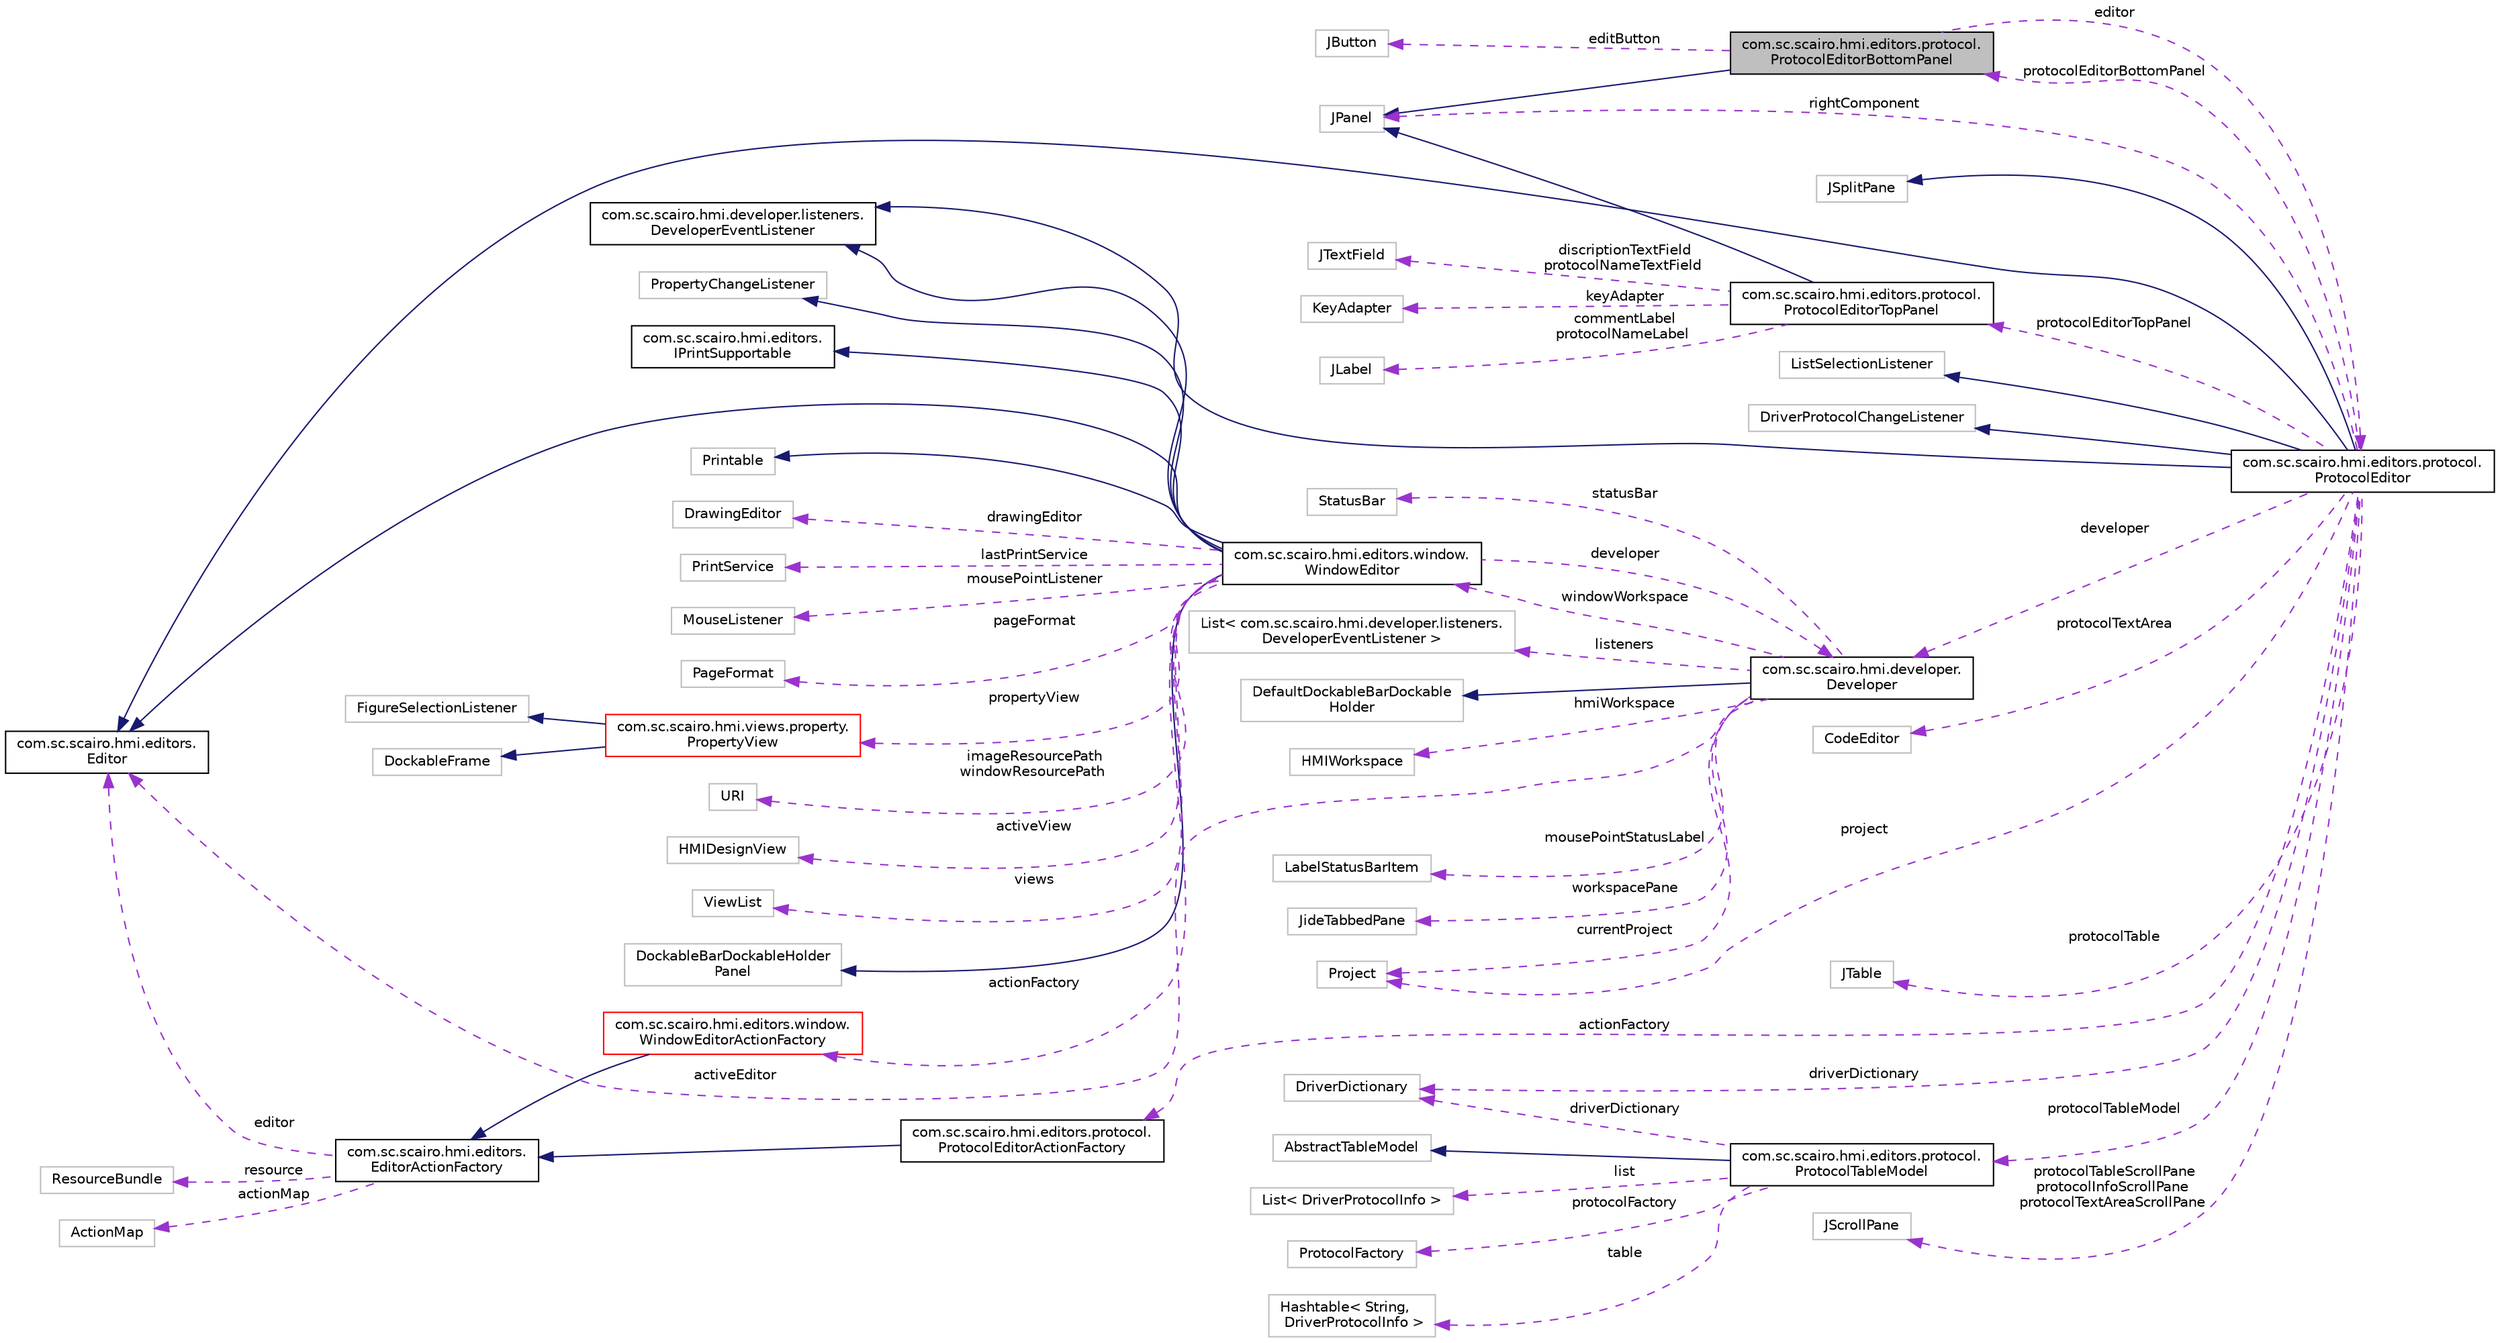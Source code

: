 digraph "com.sc.scairo.hmi.editors.protocol.ProtocolEditorBottomPanel"
{
 // LATEX_PDF_SIZE
  edge [fontname="Helvetica",fontsize="10",labelfontname="Helvetica",labelfontsize="10"];
  node [fontname="Helvetica",fontsize="10",shape=record];
  rankdir="LR";
  Node1 [label="com.sc.scairo.hmi.editors.protocol.\lProtocolEditorBottomPanel",height=0.2,width=0.4,color="black", fillcolor="grey75", style="filled", fontcolor="black",tooltip=" "];
  Node2 -> Node1 [dir="back",color="midnightblue",fontsize="10",style="solid",fontname="Helvetica"];
  Node2 [label="JPanel",height=0.2,width=0.4,color="grey75", fillcolor="white", style="filled",tooltip=" "];
  Node3 -> Node1 [dir="back",color="darkorchid3",fontsize="10",style="dashed",label=" editButton" ,fontname="Helvetica"];
  Node3 [label="JButton",height=0.2,width=0.4,color="grey75", fillcolor="white", style="filled",tooltip=" "];
  Node4 -> Node1 [dir="back",color="darkorchid3",fontsize="10",style="dashed",label=" editor" ,fontname="Helvetica"];
  Node4 [label="com.sc.scairo.hmi.editors.protocol.\lProtocolEditor",height=0.2,width=0.4,color="black", fillcolor="white", style="filled",URL="$classcom_1_1sc_1_1scairo_1_1hmi_1_1editors_1_1protocol_1_1_protocol_editor.html",tooltip=" "];
  Node5 -> Node4 [dir="back",color="midnightblue",fontsize="10",style="solid",fontname="Helvetica"];
  Node5 [label="JSplitPane",height=0.2,width=0.4,color="grey75", fillcolor="white", style="filled",tooltip=" "];
  Node6 -> Node4 [dir="back",color="midnightblue",fontsize="10",style="solid",fontname="Helvetica"];
  Node6 [label="com.sc.scairo.hmi.developer.listeners.\lDeveloperEventListener",height=0.2,width=0.4,color="black", fillcolor="white", style="filled",URL="$interfacecom_1_1sc_1_1scairo_1_1hmi_1_1developer_1_1listeners_1_1_developer_event_listener.html",tooltip=" "];
  Node7 -> Node4 [dir="back",color="midnightblue",fontsize="10",style="solid",fontname="Helvetica"];
  Node7 [label="com.sc.scairo.hmi.editors.\lEditor",height=0.2,width=0.4,color="black", fillcolor="white", style="filled",URL="$interfacecom_1_1sc_1_1scairo_1_1hmi_1_1editors_1_1_editor.html",tooltip=" "];
  Node8 -> Node4 [dir="back",color="midnightblue",fontsize="10",style="solid",fontname="Helvetica"];
  Node8 [label="ListSelectionListener",height=0.2,width=0.4,color="grey75", fillcolor="white", style="filled",tooltip=" "];
  Node9 -> Node4 [dir="back",color="midnightblue",fontsize="10",style="solid",fontname="Helvetica"];
  Node9 [label="DriverProtocolChangeListener",height=0.2,width=0.4,color="grey75", fillcolor="white", style="filled",tooltip=" "];
  Node10 -> Node4 [dir="back",color="darkorchid3",fontsize="10",style="dashed",label=" actionFactory" ,fontname="Helvetica"];
  Node10 [label="com.sc.scairo.hmi.editors.protocol.\lProtocolEditorActionFactory",height=0.2,width=0.4,color="black", fillcolor="white", style="filled",URL="$classcom_1_1sc_1_1scairo_1_1hmi_1_1editors_1_1protocol_1_1_protocol_editor_action_factory.html",tooltip=" "];
  Node11 -> Node10 [dir="back",color="midnightblue",fontsize="10",style="solid",fontname="Helvetica"];
  Node11 [label="com.sc.scairo.hmi.editors.\lEditorActionFactory",height=0.2,width=0.4,color="black", fillcolor="white", style="filled",URL="$classcom_1_1sc_1_1scairo_1_1hmi_1_1editors_1_1_editor_action_factory.html",tooltip=" "];
  Node12 -> Node11 [dir="back",color="darkorchid3",fontsize="10",style="dashed",label=" resource" ,fontname="Helvetica"];
  Node12 [label="ResourceBundle",height=0.2,width=0.4,color="grey75", fillcolor="white", style="filled",tooltip=" "];
  Node13 -> Node11 [dir="back",color="darkorchid3",fontsize="10",style="dashed",label=" actionMap" ,fontname="Helvetica"];
  Node13 [label="ActionMap",height=0.2,width=0.4,color="grey75", fillcolor="white", style="filled",tooltip=" "];
  Node7 -> Node11 [dir="back",color="darkorchid3",fontsize="10",style="dashed",label=" editor" ,fontname="Helvetica"];
  Node14 -> Node4 [dir="back",color="darkorchid3",fontsize="10",style="dashed",label=" protocolEditorTopPanel" ,fontname="Helvetica"];
  Node14 [label="com.sc.scairo.hmi.editors.protocol.\lProtocolEditorTopPanel",height=0.2,width=0.4,color="black", fillcolor="white", style="filled",URL="$classcom_1_1sc_1_1scairo_1_1hmi_1_1editors_1_1protocol_1_1_protocol_editor_top_panel.html",tooltip=" "];
  Node2 -> Node14 [dir="back",color="midnightblue",fontsize="10",style="solid",fontname="Helvetica"];
  Node15 -> Node14 [dir="back",color="darkorchid3",fontsize="10",style="dashed",label=" discriptionTextField\nprotocolNameTextField" ,fontname="Helvetica"];
  Node15 [label="JTextField",height=0.2,width=0.4,color="grey75", fillcolor="white", style="filled",tooltip=" "];
  Node16 -> Node14 [dir="back",color="darkorchid3",fontsize="10",style="dashed",label=" keyAdapter" ,fontname="Helvetica"];
  Node16 [label="KeyAdapter",height=0.2,width=0.4,color="grey75", fillcolor="white", style="filled",tooltip=" "];
  Node17 -> Node14 [dir="back",color="darkorchid3",fontsize="10",style="dashed",label=" commentLabel\nprotocolNameLabel" ,fontname="Helvetica"];
  Node17 [label="JLabel",height=0.2,width=0.4,color="grey75", fillcolor="white", style="filled",tooltip=" "];
  Node18 -> Node4 [dir="back",color="darkorchid3",fontsize="10",style="dashed",label=" protocolTextArea" ,fontname="Helvetica"];
  Node18 [label="CodeEditor",height=0.2,width=0.4,color="grey75", fillcolor="white", style="filled",tooltip=" "];
  Node1 -> Node4 [dir="back",color="darkorchid3",fontsize="10",style="dashed",label=" protocolEditorBottomPanel" ,fontname="Helvetica"];
  Node19 -> Node4 [dir="back",color="darkorchid3",fontsize="10",style="dashed",label=" driverDictionary" ,fontname="Helvetica"];
  Node19 [label="DriverDictionary",height=0.2,width=0.4,color="grey75", fillcolor="white", style="filled",tooltip=" "];
  Node20 -> Node4 [dir="back",color="darkorchid3",fontsize="10",style="dashed",label=" protocolTable" ,fontname="Helvetica"];
  Node20 [label="JTable",height=0.2,width=0.4,color="grey75", fillcolor="white", style="filled",tooltip=" "];
  Node2 -> Node4 [dir="back",color="darkorchid3",fontsize="10",style="dashed",label=" rightComponent" ,fontname="Helvetica"];
  Node21 -> Node4 [dir="back",color="darkorchid3",fontsize="10",style="dashed",label=" developer" ,fontname="Helvetica"];
  Node21 [label="com.sc.scairo.hmi.developer.\lDeveloper",height=0.2,width=0.4,color="black", fillcolor="white", style="filled",URL="$classcom_1_1sc_1_1scairo_1_1hmi_1_1developer_1_1_developer.html",tooltip=" "];
  Node22 -> Node21 [dir="back",color="midnightblue",fontsize="10",style="solid",fontname="Helvetica"];
  Node22 [label="DefaultDockableBarDockable\lHolder",height=0.2,width=0.4,color="grey75", fillcolor="white", style="filled",tooltip=" "];
  Node23 -> Node21 [dir="back",color="darkorchid3",fontsize="10",style="dashed",label=" hmiWorkspace" ,fontname="Helvetica"];
  Node23 [label="HMIWorkspace",height=0.2,width=0.4,color="grey75", fillcolor="white", style="filled",tooltip=" "];
  Node24 -> Node21 [dir="back",color="darkorchid3",fontsize="10",style="dashed",label=" windowWorkspace" ,fontname="Helvetica"];
  Node24 [label="com.sc.scairo.hmi.editors.window.\lWindowEditor",height=0.2,width=0.4,color="black", fillcolor="white", style="filled",URL="$classcom_1_1sc_1_1scairo_1_1hmi_1_1editors_1_1window_1_1_window_editor.html",tooltip=" "];
  Node25 -> Node24 [dir="back",color="midnightblue",fontsize="10",style="solid",fontname="Helvetica"];
  Node25 [label="DockableBarDockableHolder\lPanel",height=0.2,width=0.4,color="grey75", fillcolor="white", style="filled",tooltip=" "];
  Node6 -> Node24 [dir="back",color="midnightblue",fontsize="10",style="solid",fontname="Helvetica"];
  Node26 -> Node24 [dir="back",color="midnightblue",fontsize="10",style="solid",fontname="Helvetica"];
  Node26 [label="PropertyChangeListener",height=0.2,width=0.4,color="grey75", fillcolor="white", style="filled",tooltip=" "];
  Node7 -> Node24 [dir="back",color="midnightblue",fontsize="10",style="solid",fontname="Helvetica"];
  Node27 -> Node24 [dir="back",color="midnightblue",fontsize="10",style="solid",fontname="Helvetica"];
  Node27 [label="com.sc.scairo.hmi.editors.\lIPrintSupportable",height=0.2,width=0.4,color="black", fillcolor="white", style="filled",URL="$interfacecom_1_1sc_1_1scairo_1_1hmi_1_1editors_1_1_i_print_supportable.html",tooltip=" "];
  Node28 -> Node24 [dir="back",color="midnightblue",fontsize="10",style="solid",fontname="Helvetica"];
  Node28 [label="Printable",height=0.2,width=0.4,color="grey75", fillcolor="white", style="filled",tooltip=" "];
  Node29 -> Node24 [dir="back",color="darkorchid3",fontsize="10",style="dashed",label=" drawingEditor" ,fontname="Helvetica"];
  Node29 [label="DrawingEditor",height=0.2,width=0.4,color="grey75", fillcolor="white", style="filled",tooltip=" "];
  Node30 -> Node24 [dir="back",color="darkorchid3",fontsize="10",style="dashed",label=" lastPrintService" ,fontname="Helvetica"];
  Node30 [label="PrintService",height=0.2,width=0.4,color="grey75", fillcolor="white", style="filled",tooltip=" "];
  Node31 -> Node24 [dir="back",color="darkorchid3",fontsize="10",style="dashed",label=" mousePointListener" ,fontname="Helvetica"];
  Node31 [label="MouseListener",height=0.2,width=0.4,color="grey75", fillcolor="white", style="filled",tooltip=" "];
  Node32 -> Node24 [dir="back",color="darkorchid3",fontsize="10",style="dashed",label=" pageFormat" ,fontname="Helvetica"];
  Node32 [label="PageFormat",height=0.2,width=0.4,color="grey75", fillcolor="white", style="filled",tooltip=" "];
  Node33 -> Node24 [dir="back",color="darkorchid3",fontsize="10",style="dashed",label=" views" ,fontname="Helvetica"];
  Node33 [label="ViewList",height=0.2,width=0.4,color="grey75", fillcolor="white", style="filled",tooltip=" "];
  Node34 -> Node24 [dir="back",color="darkorchid3",fontsize="10",style="dashed",label=" imageResourcePath\nwindowResourcePath" ,fontname="Helvetica"];
  Node34 [label="URI",height=0.2,width=0.4,color="grey75", fillcolor="white", style="filled",tooltip=" "];
  Node35 -> Node24 [dir="back",color="darkorchid3",fontsize="10",style="dashed",label=" activeView" ,fontname="Helvetica"];
  Node35 [label="HMIDesignView",height=0.2,width=0.4,color="grey75", fillcolor="white", style="filled",tooltip=" "];
  Node21 -> Node24 [dir="back",color="darkorchid3",fontsize="10",style="dashed",label=" developer" ,fontname="Helvetica"];
  Node36 -> Node24 [dir="back",color="darkorchid3",fontsize="10",style="dashed",label=" propertyView" ,fontname="Helvetica"];
  Node36 [label="com.sc.scairo.hmi.views.property.\lPropertyView",height=0.2,width=0.4,color="red", fillcolor="white", style="filled",URL="$classcom_1_1sc_1_1scairo_1_1hmi_1_1views_1_1property_1_1_property_view.html",tooltip=" "];
  Node37 -> Node36 [dir="back",color="midnightblue",fontsize="10",style="solid",fontname="Helvetica"];
  Node37 [label="DockableFrame",height=0.2,width=0.4,color="grey75", fillcolor="white", style="filled",tooltip=" "];
  Node38 -> Node36 [dir="back",color="midnightblue",fontsize="10",style="solid",fontname="Helvetica"];
  Node38 [label="FigureSelectionListener",height=0.2,width=0.4,color="grey75", fillcolor="white", style="filled",tooltip=" "];
  Node62 -> Node24 [dir="back",color="darkorchid3",fontsize="10",style="dashed",label=" actionFactory" ,fontname="Helvetica"];
  Node62 [label="com.sc.scairo.hmi.editors.window.\lWindowEditorActionFactory",height=0.2,width=0.4,color="red", fillcolor="white", style="filled",URL="$classcom_1_1sc_1_1scairo_1_1hmi_1_1editors_1_1window_1_1_window_editor_action_factory.html",tooltip=" "];
  Node11 -> Node62 [dir="back",color="midnightblue",fontsize="10",style="solid",fontname="Helvetica"];
  Node67 -> Node21 [dir="back",color="darkorchid3",fontsize="10",style="dashed",label=" mousePointStatusLabel" ,fontname="Helvetica"];
  Node67 [label="LabelStatusBarItem",height=0.2,width=0.4,color="grey75", fillcolor="white", style="filled",tooltip=" "];
  Node68 -> Node21 [dir="back",color="darkorchid3",fontsize="10",style="dashed",label=" workspacePane" ,fontname="Helvetica"];
  Node68 [label="JideTabbedPane",height=0.2,width=0.4,color="grey75", fillcolor="white", style="filled",tooltip=" "];
  Node69 -> Node21 [dir="back",color="darkorchid3",fontsize="10",style="dashed",label=" statusBar" ,fontname="Helvetica"];
  Node69 [label="StatusBar",height=0.2,width=0.4,color="grey75", fillcolor="white", style="filled",tooltip=" "];
  Node70 -> Node21 [dir="back",color="darkorchid3",fontsize="10",style="dashed",label=" currentProject" ,fontname="Helvetica"];
  Node70 [label="Project",height=0.2,width=0.4,color="grey75", fillcolor="white", style="filled",tooltip=" "];
  Node71 -> Node21 [dir="back",color="darkorchid3",fontsize="10",style="dashed",label=" listeners" ,fontname="Helvetica"];
  Node71 [label="List\< com.sc.scairo.hmi.developer.listeners.\lDeveloperEventListener \>",height=0.2,width=0.4,color="grey75", fillcolor="white", style="filled",tooltip=" "];
  Node7 -> Node21 [dir="back",color="darkorchid3",fontsize="10",style="dashed",label=" activeEditor" ,fontname="Helvetica"];
  Node70 -> Node4 [dir="back",color="darkorchid3",fontsize="10",style="dashed",label=" project" ,fontname="Helvetica"];
  Node72 -> Node4 [dir="back",color="darkorchid3",fontsize="10",style="dashed",label=" protocolTableModel" ,fontname="Helvetica"];
  Node72 [label="com.sc.scairo.hmi.editors.protocol.\lProtocolTableModel",height=0.2,width=0.4,color="black", fillcolor="white", style="filled",URL="$classcom_1_1sc_1_1scairo_1_1hmi_1_1editors_1_1protocol_1_1_protocol_table_model.html",tooltip=" "];
  Node73 -> Node72 [dir="back",color="midnightblue",fontsize="10",style="solid",fontname="Helvetica"];
  Node73 [label="AbstractTableModel",height=0.2,width=0.4,color="grey75", fillcolor="white", style="filled",tooltip=" "];
  Node74 -> Node72 [dir="back",color="darkorchid3",fontsize="10",style="dashed",label=" list" ,fontname="Helvetica"];
  Node74 [label="List\< DriverProtocolInfo \>",height=0.2,width=0.4,color="grey75", fillcolor="white", style="filled",tooltip=" "];
  Node75 -> Node72 [dir="back",color="darkorchid3",fontsize="10",style="dashed",label=" protocolFactory" ,fontname="Helvetica"];
  Node75 [label="ProtocolFactory",height=0.2,width=0.4,color="grey75", fillcolor="white", style="filled",tooltip=" "];
  Node19 -> Node72 [dir="back",color="darkorchid3",fontsize="10",style="dashed",label=" driverDictionary" ,fontname="Helvetica"];
  Node76 -> Node72 [dir="back",color="darkorchid3",fontsize="10",style="dashed",label=" table" ,fontname="Helvetica"];
  Node76 [label="Hashtable\< String,\l DriverProtocolInfo \>",height=0.2,width=0.4,color="grey75", fillcolor="white", style="filled",tooltip=" "];
  Node77 -> Node4 [dir="back",color="darkorchid3",fontsize="10",style="dashed",label=" protocolTableScrollPane\nprotocolInfoScrollPane\nprotocolTextAreaScrollPane" ,fontname="Helvetica"];
  Node77 [label="JScrollPane",height=0.2,width=0.4,color="grey75", fillcolor="white", style="filled",tooltip=" "];
}
